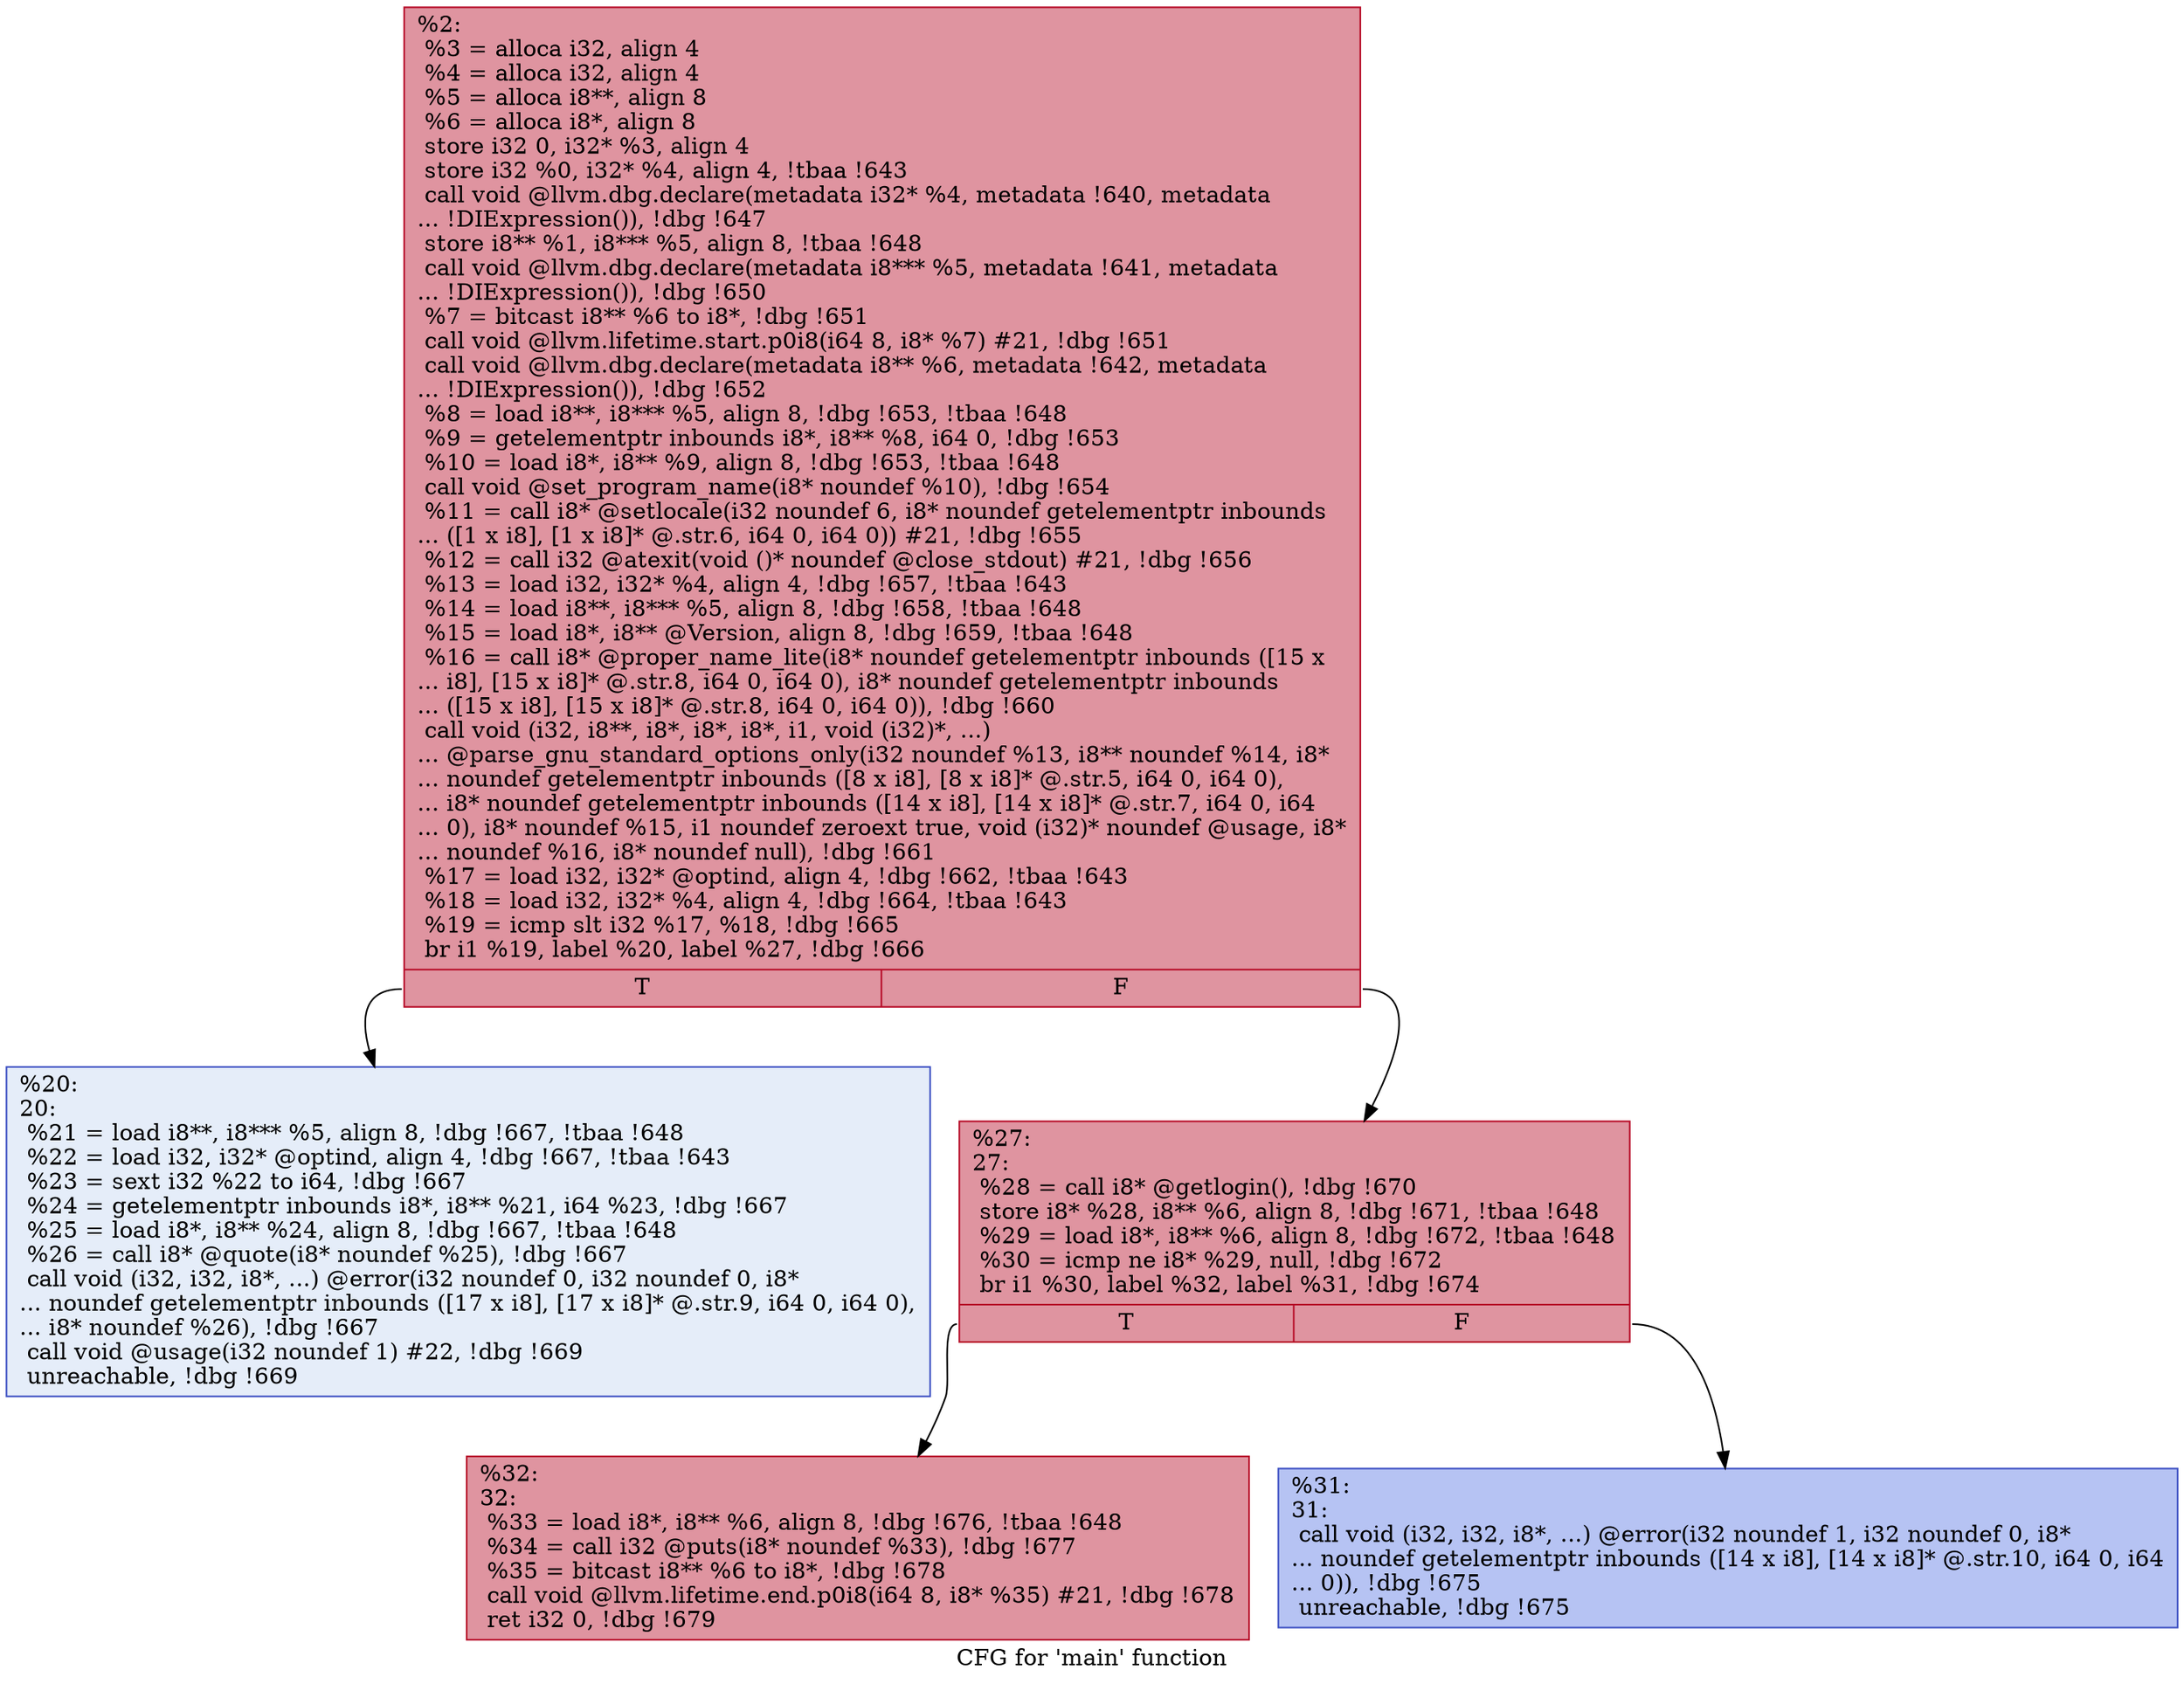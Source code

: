 digraph "CFG for 'main' function" {
	label="CFG for 'main' function";

	Node0x15151a0 [shape=record,color="#b70d28ff", style=filled, fillcolor="#b70d2870",label="{%2:\l  %3 = alloca i32, align 4\l  %4 = alloca i32, align 4\l  %5 = alloca i8**, align 8\l  %6 = alloca i8*, align 8\l  store i32 0, i32* %3, align 4\l  store i32 %0, i32* %4, align 4, !tbaa !643\l  call void @llvm.dbg.declare(metadata i32* %4, metadata !640, metadata\l... !DIExpression()), !dbg !647\l  store i8** %1, i8*** %5, align 8, !tbaa !648\l  call void @llvm.dbg.declare(metadata i8*** %5, metadata !641, metadata\l... !DIExpression()), !dbg !650\l  %7 = bitcast i8** %6 to i8*, !dbg !651\l  call void @llvm.lifetime.start.p0i8(i64 8, i8* %7) #21, !dbg !651\l  call void @llvm.dbg.declare(metadata i8** %6, metadata !642, metadata\l... !DIExpression()), !dbg !652\l  %8 = load i8**, i8*** %5, align 8, !dbg !653, !tbaa !648\l  %9 = getelementptr inbounds i8*, i8** %8, i64 0, !dbg !653\l  %10 = load i8*, i8** %9, align 8, !dbg !653, !tbaa !648\l  call void @set_program_name(i8* noundef %10), !dbg !654\l  %11 = call i8* @setlocale(i32 noundef 6, i8* noundef getelementptr inbounds\l... ([1 x i8], [1 x i8]* @.str.6, i64 0, i64 0)) #21, !dbg !655\l  %12 = call i32 @atexit(void ()* noundef @close_stdout) #21, !dbg !656\l  %13 = load i32, i32* %4, align 4, !dbg !657, !tbaa !643\l  %14 = load i8**, i8*** %5, align 8, !dbg !658, !tbaa !648\l  %15 = load i8*, i8** @Version, align 8, !dbg !659, !tbaa !648\l  %16 = call i8* @proper_name_lite(i8* noundef getelementptr inbounds ([15 x\l... i8], [15 x i8]* @.str.8, i64 0, i64 0), i8* noundef getelementptr inbounds\l... ([15 x i8], [15 x i8]* @.str.8, i64 0, i64 0)), !dbg !660\l  call void (i32, i8**, i8*, i8*, i8*, i1, void (i32)*, ...)\l... @parse_gnu_standard_options_only(i32 noundef %13, i8** noundef %14, i8*\l... noundef getelementptr inbounds ([8 x i8], [8 x i8]* @.str.5, i64 0, i64 0),\l... i8* noundef getelementptr inbounds ([14 x i8], [14 x i8]* @.str.7, i64 0, i64\l... 0), i8* noundef %15, i1 noundef zeroext true, void (i32)* noundef @usage, i8*\l... noundef %16, i8* noundef null), !dbg !661\l  %17 = load i32, i32* @optind, align 4, !dbg !662, !tbaa !643\l  %18 = load i32, i32* %4, align 4, !dbg !664, !tbaa !643\l  %19 = icmp slt i32 %17, %18, !dbg !665\l  br i1 %19, label %20, label %27, !dbg !666\l|{<s0>T|<s1>F}}"];
	Node0x15151a0:s0 -> Node0x15569b0;
	Node0x15151a0:s1 -> Node0x1556a00;
	Node0x15569b0 [shape=record,color="#3d50c3ff", style=filled, fillcolor="#c5d6f270",label="{%20:\l20:                                               \l  %21 = load i8**, i8*** %5, align 8, !dbg !667, !tbaa !648\l  %22 = load i32, i32* @optind, align 4, !dbg !667, !tbaa !643\l  %23 = sext i32 %22 to i64, !dbg !667\l  %24 = getelementptr inbounds i8*, i8** %21, i64 %23, !dbg !667\l  %25 = load i8*, i8** %24, align 8, !dbg !667, !tbaa !648\l  %26 = call i8* @quote(i8* noundef %25), !dbg !667\l  call void (i32, i32, i8*, ...) @error(i32 noundef 0, i32 noundef 0, i8*\l... noundef getelementptr inbounds ([17 x i8], [17 x i8]* @.str.9, i64 0, i64 0),\l... i8* noundef %26), !dbg !667\l  call void @usage(i32 noundef 1) #22, !dbg !669\l  unreachable, !dbg !669\l}"];
	Node0x1556a00 [shape=record,color="#b70d28ff", style=filled, fillcolor="#b70d2870",label="{%27:\l27:                                               \l  %28 = call i8* @getlogin(), !dbg !670\l  store i8* %28, i8** %6, align 8, !dbg !671, !tbaa !648\l  %29 = load i8*, i8** %6, align 8, !dbg !672, !tbaa !648\l  %30 = icmp ne i8* %29, null, !dbg !672\l  br i1 %30, label %32, label %31, !dbg !674\l|{<s0>T|<s1>F}}"];
	Node0x1556a00:s0 -> Node0x1556aa0;
	Node0x1556a00:s1 -> Node0x1556a50;
	Node0x1556a50 [shape=record,color="#3d50c3ff", style=filled, fillcolor="#5977e370",label="{%31:\l31:                                               \l  call void (i32, i32, i8*, ...) @error(i32 noundef 1, i32 noundef 0, i8*\l... noundef getelementptr inbounds ([14 x i8], [14 x i8]* @.str.10, i64 0, i64\l... 0)), !dbg !675\l  unreachable, !dbg !675\l}"];
	Node0x1556aa0 [shape=record,color="#b70d28ff", style=filled, fillcolor="#b70d2870",label="{%32:\l32:                                               \l  %33 = load i8*, i8** %6, align 8, !dbg !676, !tbaa !648\l  %34 = call i32 @puts(i8* noundef %33), !dbg !677\l  %35 = bitcast i8** %6 to i8*, !dbg !678\l  call void @llvm.lifetime.end.p0i8(i64 8, i8* %35) #21, !dbg !678\l  ret i32 0, !dbg !679\l}"];
}
